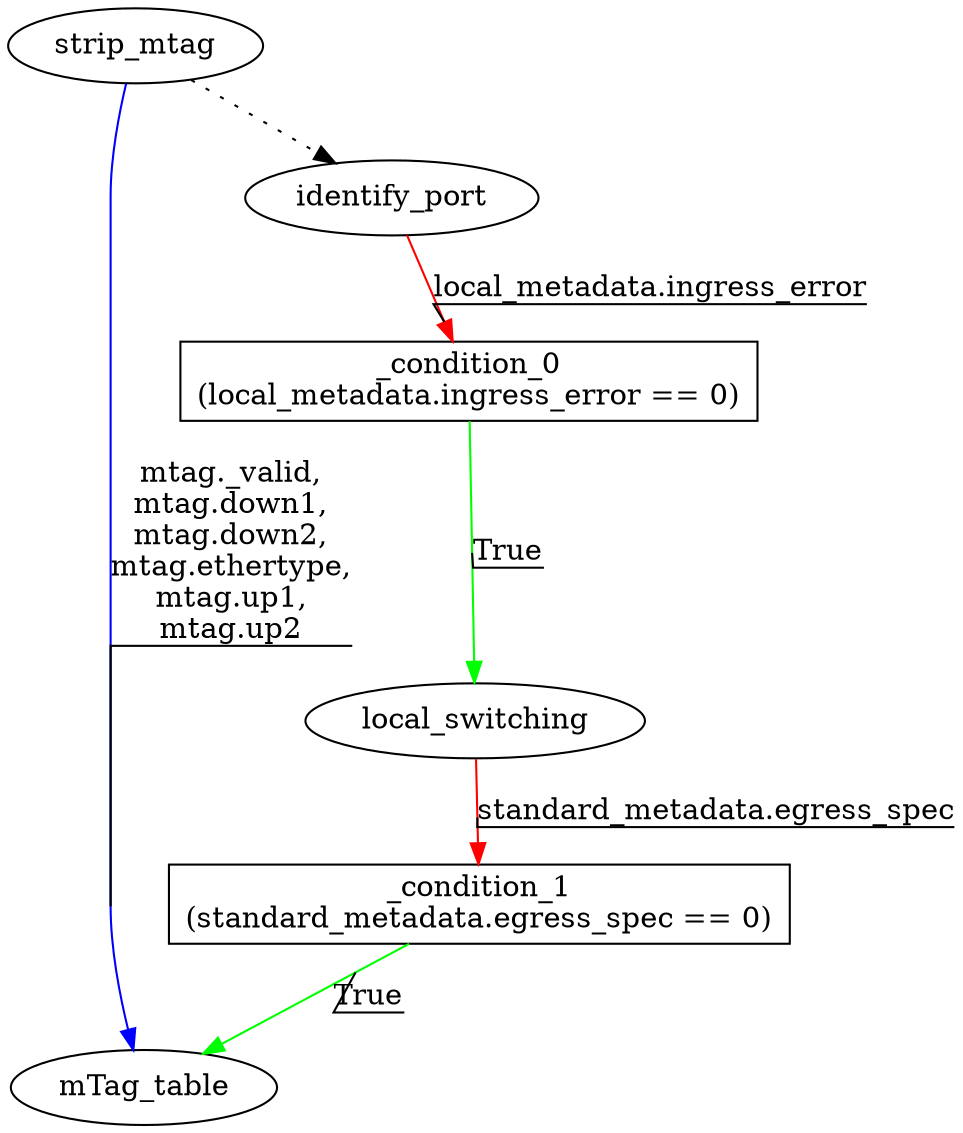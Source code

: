 digraph ingress {
_condition_0 [shape=box label="_condition_0\n(local_metadata.ingress_error == 0)"];
_condition_1 [shape=box label="_condition_1\n(standard_metadata.egress_spec == 0)"];
_condition_0 -> local_switching [color=green label="" decorate=true label="True"];
_condition_1 -> mTag_table [color=green label="" decorate=true label="True"];
identify_port -> _condition_0 [color=red label="local_metadata.ingress_error" decorate=true];
local_switching -> _condition_1 [color=red label="standard_metadata.egress_spec" decorate=true];
strip_mtag -> identify_port [style=dotted ];
strip_mtag -> mTag_table [color=blue label="mtag._valid,
mtag.down1,
mtag.down2,
mtag.ethertype,
mtag.up1,
mtag.up2" decorate=true];
}
